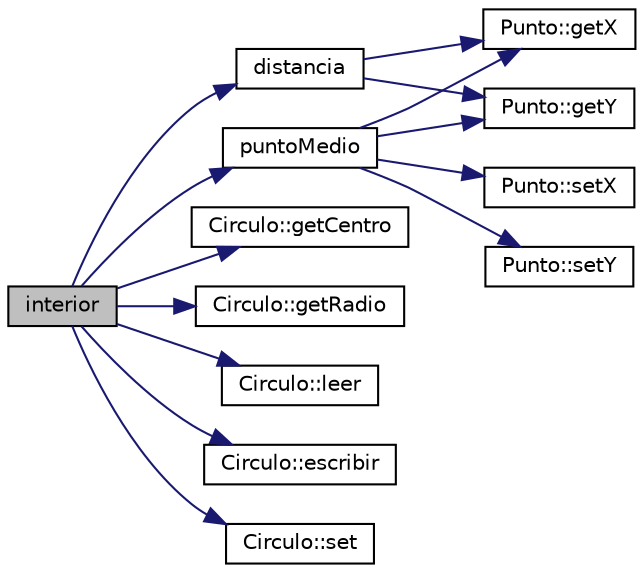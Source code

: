 digraph "interior"
{
  edge [fontname="Helvetica",fontsize="10",labelfontname="Helvetica",labelfontsize="10"];
  node [fontname="Helvetica",fontsize="10",shape=record];
  rankdir="LR";
  Node1 [label="interior",height=0.2,width=0.4,color="black", fillcolor="grey75", style="filled", fontcolor="black"];
  Node1 -> Node2 [color="midnightblue",fontsize="10",style="solid"];
  Node2 [label="distancia",height=0.2,width=0.4,color="black", fillcolor="white", style="filled",URL="$circulomedio_8cpp.html#a9c93fd6721d3b594dbbcfb77a92a2880",tooltip="Clase Punto. "];
  Node2 -> Node3 [color="midnightblue",fontsize="10",style="solid"];
  Node3 [label="Punto::getX",height=0.2,width=0.4,color="black", fillcolor="white", style="filled",URL="$classPunto.html#aa218292fec9bad5ec6d71d4bd9173d9d",tooltip="Devuelve la coordenada x del punto. "];
  Node2 -> Node4 [color="midnightblue",fontsize="10",style="solid"];
  Node4 [label="Punto::getY",height=0.2,width=0.4,color="black", fillcolor="white", style="filled",URL="$classPunto.html#a214978b8bbae48ca5927f2e56fb3bd22",tooltip="Devuelve la coordenada y del punto. "];
  Node1 -> Node5 [color="midnightblue",fontsize="10",style="solid"];
  Node5 [label="Circulo::getCentro",height=0.2,width=0.4,color="black", fillcolor="white", style="filled",URL="$classCirculo.html#a022cde4d10d14a47a3b3921f80909f3b",tooltip="Devuelve el centro de un circulo. "];
  Node1 -> Node6 [color="midnightblue",fontsize="10",style="solid"];
  Node6 [label="Circulo::getRadio",height=0.2,width=0.4,color="black", fillcolor="white", style="filled",URL="$classCirculo.html#a982f8a785d8a68ab1483b609cd752980",tooltip="Devuelve el radio de un circulo. "];
  Node1 -> Node7 [color="midnightblue",fontsize="10",style="solid"];
  Node7 [label="Circulo::leer",height=0.2,width=0.4,color="black", fillcolor="white", style="filled",URL="$classCirculo.html#aa71efffb3b42eeaefd43743a8d34aa74",tooltip="lee círculo en formato radio-centro "];
  Node1 -> Node8 [color="midnightblue",fontsize="10",style="solid"];
  Node8 [label="Circulo::escribir",height=0.2,width=0.4,color="black", fillcolor="white", style="filled",URL="$classCirculo.html#a2deaed49ea394702beb0554f9480137e",tooltip="Escribe círculo en formato radio-centro. "];
  Node1 -> Node9 [color="midnightblue",fontsize="10",style="solid"];
  Node9 [label="Circulo::set",height=0.2,width=0.4,color="black", fillcolor="white", style="filled",URL="$classCirculo.html#aa24cc4b316a3d9ece35f120d9b8e1fc4",tooltip="Asigna el centro y el radio a un circulo. "];
  Node1 -> Node10 [color="midnightblue",fontsize="10",style="solid"];
  Node10 [label="puntoMedio",height=0.2,width=0.4,color="black", fillcolor="white", style="filled",URL="$circulomedio_8cpp.html#a119f914f219e98be4c2c93b5138e97da",tooltip="Calcula el punto que está entre dos puntos dados con distancia mínima a ambos. "];
  Node10 -> Node11 [color="midnightblue",fontsize="10",style="solid"];
  Node11 [label="Punto::setX",height=0.2,width=0.4,color="black", fillcolor="white", style="filled",URL="$classPunto.html#a51ae6616f828bb2b4111bc8ace49dbca",tooltip="Asigna el valor nuevoX a la coordenada x del punto. "];
  Node10 -> Node3 [color="midnightblue",fontsize="10",style="solid"];
  Node10 -> Node12 [color="midnightblue",fontsize="10",style="solid"];
  Node12 [label="Punto::setY",height=0.2,width=0.4,color="black", fillcolor="white", style="filled",URL="$classPunto.html#a6a0f8adb5946f31a7867a06f54d97462",tooltip="Asigna el valor nuevoY a la coordenada y del punto. "];
  Node10 -> Node4 [color="midnightblue",fontsize="10",style="solid"];
}
